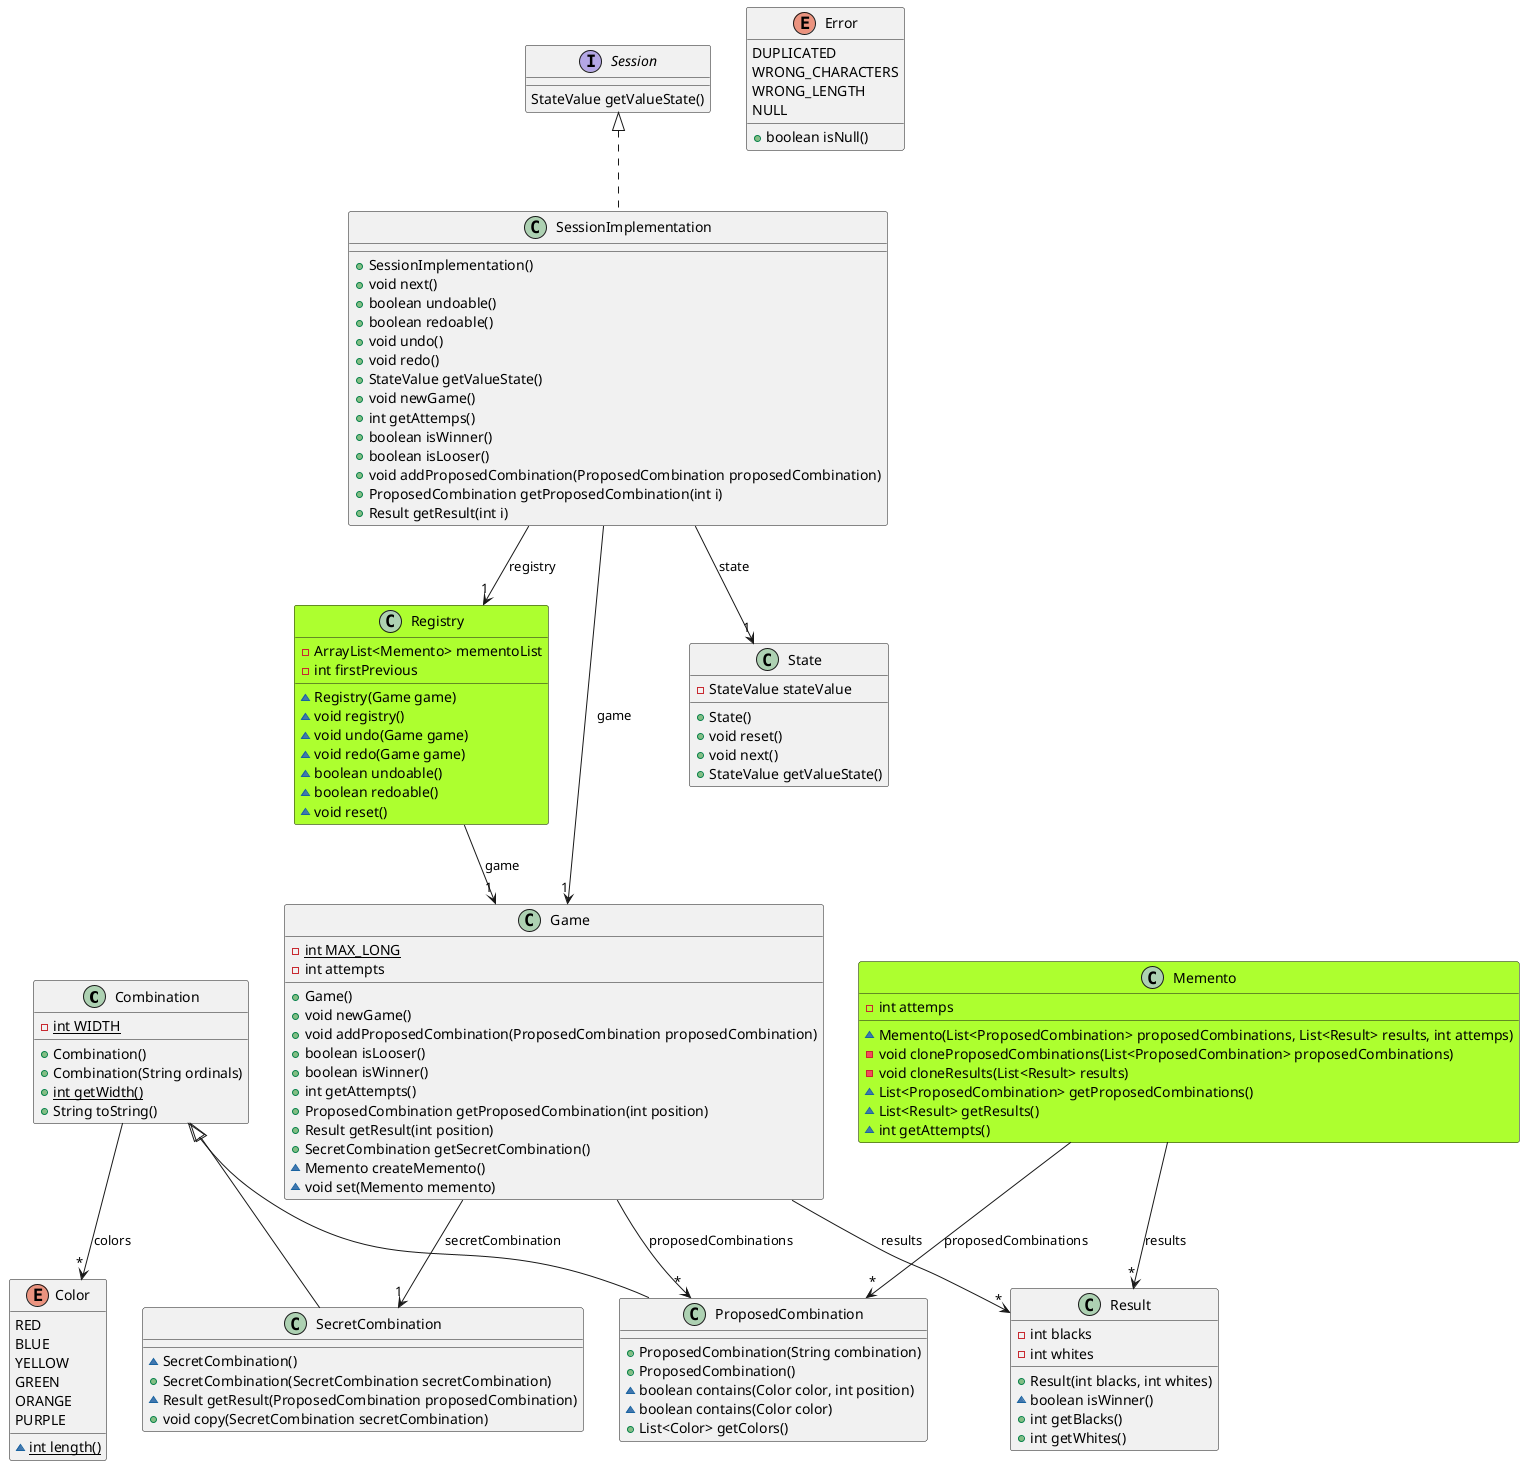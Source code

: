 @startuml pkt_mastermind_models
abstract class Combination [[java:usantatecla.mastermind.models.Combination]] {
	-{static}int WIDTH
	+Combination()
	+Combination(String ordinals)
	+{static}int getWidth()
	+String toString()
}
class Color [[java:usantatecla.mastermind.models.Color]] {
}
Combination --> "*" Color : colors
class Memento [[java:usantatecla.mastermind.models.Memento]] #GreenYellow {
	-int attemps
	~Memento(List<ProposedCombination> proposedCombinations, List<Result> results, int attemps)
	-void cloneProposedCombinations(List<ProposedCombination> proposedCombinations)
	-void cloneResults(List<Result> results)
	~List<ProposedCombination> getProposedCombinations()
	~List<Result> getResults()
	~int getAttempts()
}
class ProposedCombination [[java:usantatecla.mastermind.models.ProposedCombination]] {
}
Memento --> "*" ProposedCombination : proposedCombinations
class Result [[java:usantatecla.mastermind.models.Result]] {
}
Memento --> "*" Result : results
class Result [[java:usantatecla.mastermind.models.Result]] {
	-int blacks
	-int whites
	+Result(int blacks, int whites)
	~boolean isWinner()
	+int getBlacks()
	+int getWhites()
}
class State [[java:usantatecla.mastermind.models.State]] {
	-StateValue stateValue
	+State()
	+void reset()
	+void next()
	+StateValue getValueState()
}
class Game [[java:usantatecla.mastermind.models.Game]] {
	-{static}int MAX_LONG
	-int attempts
	+Game()
	+void newGame()
	+void addProposedCombination(ProposedCombination proposedCombination)
	+boolean isLooser()
	+boolean isWinner()
	+int getAttempts()
	+ProposedCombination getProposedCombination(int position)
	+Result getResult(int position)
	+SecretCombination getSecretCombination()
	~Memento createMemento()
	~void set(Memento memento)
}
class SecretCombination [[java:usantatecla.mastermind.models.SecretCombination]] {
}
Game --> "1" SecretCombination : secretCombination
class ProposedCombination [[java:usantatecla.mastermind.models.ProposedCombination]] {
}
Game --> "*" ProposedCombination : proposedCombinations
class Result [[java:usantatecla.mastermind.models.Result]] {
}
Game --> "*" Result : results
class Registry [[java:usantatecla.mastermind.models.Registry]] #GreenYellow {
	-ArrayList<Memento> mementoList
	-int firstPrevious
	~Registry(Game game)
	~void registry()
	~void undo(Game game)
	~void redo(Game game)
	~boolean undoable()
	~boolean redoable()
	~void reset()
}
class Game [[java:usantatecla.mastermind.models.Game]] {
}
Registry --> "1" Game : game
class SecretCombination [[java:usantatecla.mastermind.models.SecretCombination]] {
	~SecretCombination()
	+SecretCombination(SecretCombination secretCombination)
	~Result getResult(ProposedCombination proposedCombination)
	+void copy(SecretCombination secretCombination)
}
class Combination [[java:usantatecla.mastermind.models.Combination]] {
}
Combination <|-- SecretCombination
enum Color [[java:usantatecla.mastermind.models.Color]] {
	RED
	BLUE
	YELLOW
	GREEN
	ORANGE
	PURPLE
	~{static}int length()
}
enum Error [[java:usantatecla.mastermind.models.Error]] {
	DUPLICATED
	WRONG_CHARACTERS
	WRONG_LENGTH
	NULL
	+boolean isNull()
}
class SessionImplementation [[java:usantatecla.mastermind.models.SessionImplementation]] {
	+SessionImplementation()
	+void next()
	+boolean undoable()
	+boolean redoable()
	+void undo()
	+void redo()
	+StateValue getValueState()
	+void newGame()
	+int getAttemps()
	+boolean isWinner()
	+boolean isLooser()
	+void addProposedCombination(ProposedCombination proposedCombination)
	+ProposedCombination getProposedCombination(int i)
	+Result getResult(int i)
}
class State [[java:usantatecla.mastermind.models.State]] {
}
SessionImplementation --> "1" State : state
class Game [[java:usantatecla.mastermind.models.Game]] {
}
SessionImplementation --> "1" Game : game
SessionImplementation --> "1" Registry : registry
interface Session [[java:usantatecla.mastermind.models.Session]] {
}
Session <|.. SessionImplementation
class ProposedCombination [[java:usantatecla.mastermind.models.ProposedCombination]] {
	+ProposedCombination(String combination)
	+ProposedCombination()
	~boolean contains(Color color, int position)
	~boolean contains(Color color)
	+List<Color> getColors()
}
class Combination [[java:usantatecla.mastermind.models.Combination]] {
}
Combination <|-- ProposedCombination
interface Session [[java:usantatecla.mastermind.models.Session]] {
	StateValue getValueState()
}
@enduml